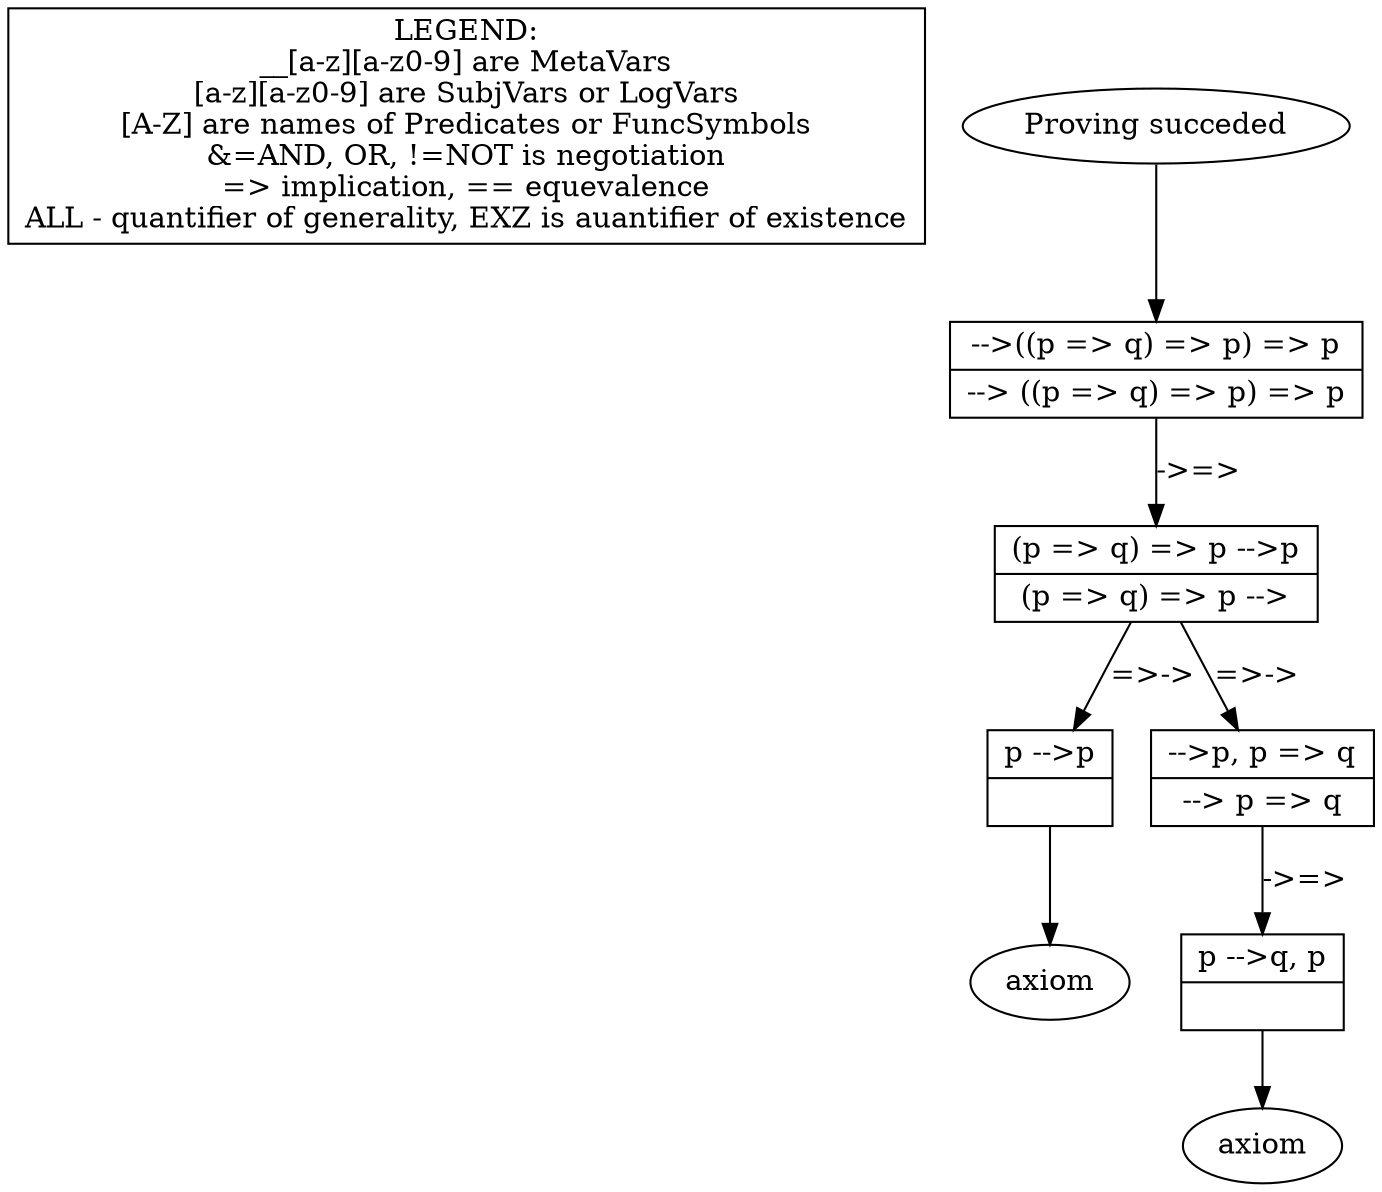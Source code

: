 digraph X {
legend [shape=box,label="LEGEND:\n__[a-z][a-z0-9] are MetaVars\n[a-z][a-z0-9] are SubjVars or LogVars\n[A-Z] are names of Predicates or FuncSymbols\n&=AND, OR, !=NOT is negotiation\n=> implication, == equevalence\nALL - quantifier of generality, EXZ is auantifier of existence"];	7 [label="Proving succeded"]
	7 -> 0
	6 [label="axiom"]
	5 [shape=record,label="{<seq> p --\>q, p |<lastfip>  }"];
	5 -> 6 [label=""]
	4 [label="axiom"]
	3 [shape=record,label="{<seq> p --\>p |<lastfip>  }"];
	3 -> 4 [label=""]
	2 [shape=record,label="{<seq>  --\>p, p =\> q |<lastfip> --\> p =\> q }"];
	2 -> 5 [label="->=>"]
	1 [shape=record,label="{<seq> (p =\> q) =\> p --\>p |<lastfip> (p =\> q) =\> p --\> }"];
	1 -> 3 [label="=>->"]
	1 -> 2 [label="=>->"]
	0 [shape=record,label="{<seq>  --\>((p =\> q) =\> p) =\> p |<lastfip> --\> ((p =\> q) =\> p) =\> p }"];
	0 -> 1 [label="->=>"]
}
